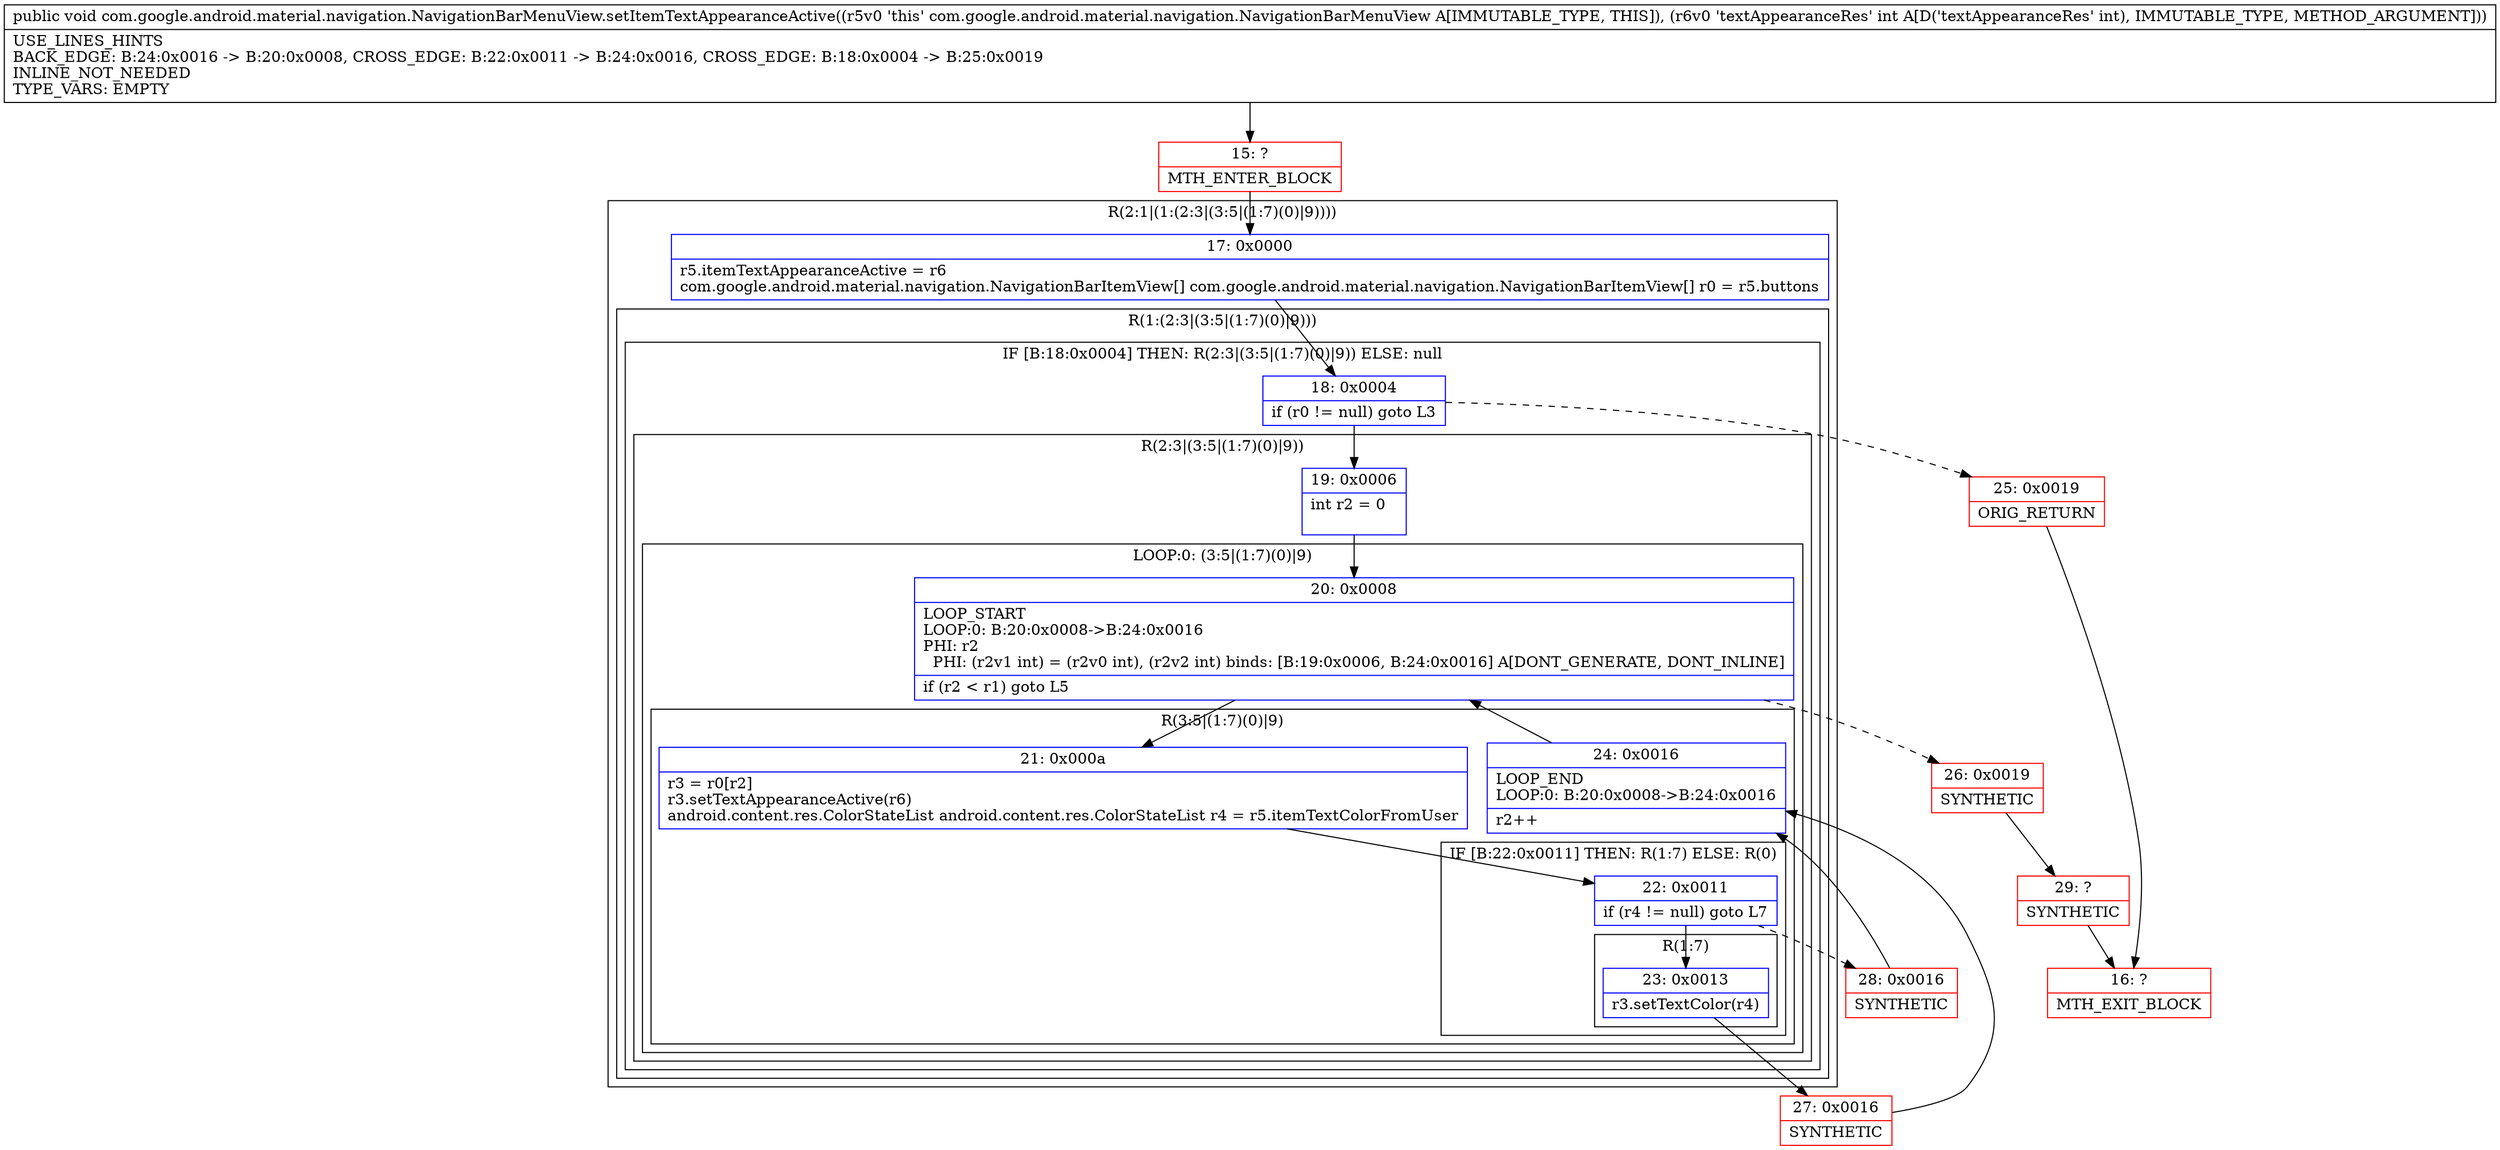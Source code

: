 digraph "CFG forcom.google.android.material.navigation.NavigationBarMenuView.setItemTextAppearanceActive(I)V" {
subgraph cluster_Region_977393639 {
label = "R(2:1|(1:(2:3|(3:5|(1:7)(0)|9))))";
node [shape=record,color=blue];
Node_17 [shape=record,label="{17\:\ 0x0000|r5.itemTextAppearanceActive = r6\lcom.google.android.material.navigation.NavigationBarItemView[] com.google.android.material.navigation.NavigationBarItemView[] r0 = r5.buttons\l}"];
subgraph cluster_Region_1675361699 {
label = "R(1:(2:3|(3:5|(1:7)(0)|9)))";
node [shape=record,color=blue];
subgraph cluster_IfRegion_725387449 {
label = "IF [B:18:0x0004] THEN: R(2:3|(3:5|(1:7)(0)|9)) ELSE: null";
node [shape=record,color=blue];
Node_18 [shape=record,label="{18\:\ 0x0004|if (r0 != null) goto L3\l}"];
subgraph cluster_Region_2140728932 {
label = "R(2:3|(3:5|(1:7)(0)|9))";
node [shape=record,color=blue];
Node_19 [shape=record,label="{19\:\ 0x0006|int r2 = 0\l\l}"];
subgraph cluster_LoopRegion_2007635613 {
label = "LOOP:0: (3:5|(1:7)(0)|9)";
node [shape=record,color=blue];
Node_20 [shape=record,label="{20\:\ 0x0008|LOOP_START\lLOOP:0: B:20:0x0008\-\>B:24:0x0016\lPHI: r2 \l  PHI: (r2v1 int) = (r2v0 int), (r2v2 int) binds: [B:19:0x0006, B:24:0x0016] A[DONT_GENERATE, DONT_INLINE]\l|if (r2 \< r1) goto L5\l}"];
subgraph cluster_Region_2128719339 {
label = "R(3:5|(1:7)(0)|9)";
node [shape=record,color=blue];
Node_21 [shape=record,label="{21\:\ 0x000a|r3 = r0[r2]\lr3.setTextAppearanceActive(r6)\landroid.content.res.ColorStateList android.content.res.ColorStateList r4 = r5.itemTextColorFromUser\l}"];
subgraph cluster_IfRegion_1244377919 {
label = "IF [B:22:0x0011] THEN: R(1:7) ELSE: R(0)";
node [shape=record,color=blue];
Node_22 [shape=record,label="{22\:\ 0x0011|if (r4 != null) goto L7\l}"];
subgraph cluster_Region_94208899 {
label = "R(1:7)";
node [shape=record,color=blue];
Node_23 [shape=record,label="{23\:\ 0x0013|r3.setTextColor(r4)\l}"];
}
subgraph cluster_Region_944974085 {
label = "R(0)";
node [shape=record,color=blue];
}
}
Node_24 [shape=record,label="{24\:\ 0x0016|LOOP_END\lLOOP:0: B:20:0x0008\-\>B:24:0x0016\l|r2++\l}"];
}
}
}
}
}
}
Node_15 [shape=record,color=red,label="{15\:\ ?|MTH_ENTER_BLOCK\l}"];
Node_27 [shape=record,color=red,label="{27\:\ 0x0016|SYNTHETIC\l}"];
Node_28 [shape=record,color=red,label="{28\:\ 0x0016|SYNTHETIC\l}"];
Node_26 [shape=record,color=red,label="{26\:\ 0x0019|SYNTHETIC\l}"];
Node_29 [shape=record,color=red,label="{29\:\ ?|SYNTHETIC\l}"];
Node_16 [shape=record,color=red,label="{16\:\ ?|MTH_EXIT_BLOCK\l}"];
Node_25 [shape=record,color=red,label="{25\:\ 0x0019|ORIG_RETURN\l}"];
MethodNode[shape=record,label="{public void com.google.android.material.navigation.NavigationBarMenuView.setItemTextAppearanceActive((r5v0 'this' com.google.android.material.navigation.NavigationBarMenuView A[IMMUTABLE_TYPE, THIS]), (r6v0 'textAppearanceRes' int A[D('textAppearanceRes' int), IMMUTABLE_TYPE, METHOD_ARGUMENT]))  | USE_LINES_HINTS\lBACK_EDGE: B:24:0x0016 \-\> B:20:0x0008, CROSS_EDGE: B:22:0x0011 \-\> B:24:0x0016, CROSS_EDGE: B:18:0x0004 \-\> B:25:0x0019\lINLINE_NOT_NEEDED\lTYPE_VARS: EMPTY\l}"];
MethodNode -> Node_15;Node_17 -> Node_18;
Node_18 -> Node_19;
Node_18 -> Node_25[style=dashed];
Node_19 -> Node_20;
Node_20 -> Node_21;
Node_20 -> Node_26[style=dashed];
Node_21 -> Node_22;
Node_22 -> Node_23;
Node_22 -> Node_28[style=dashed];
Node_23 -> Node_27;
Node_24 -> Node_20;
Node_15 -> Node_17;
Node_27 -> Node_24;
Node_28 -> Node_24;
Node_26 -> Node_29;
Node_29 -> Node_16;
Node_25 -> Node_16;
}


